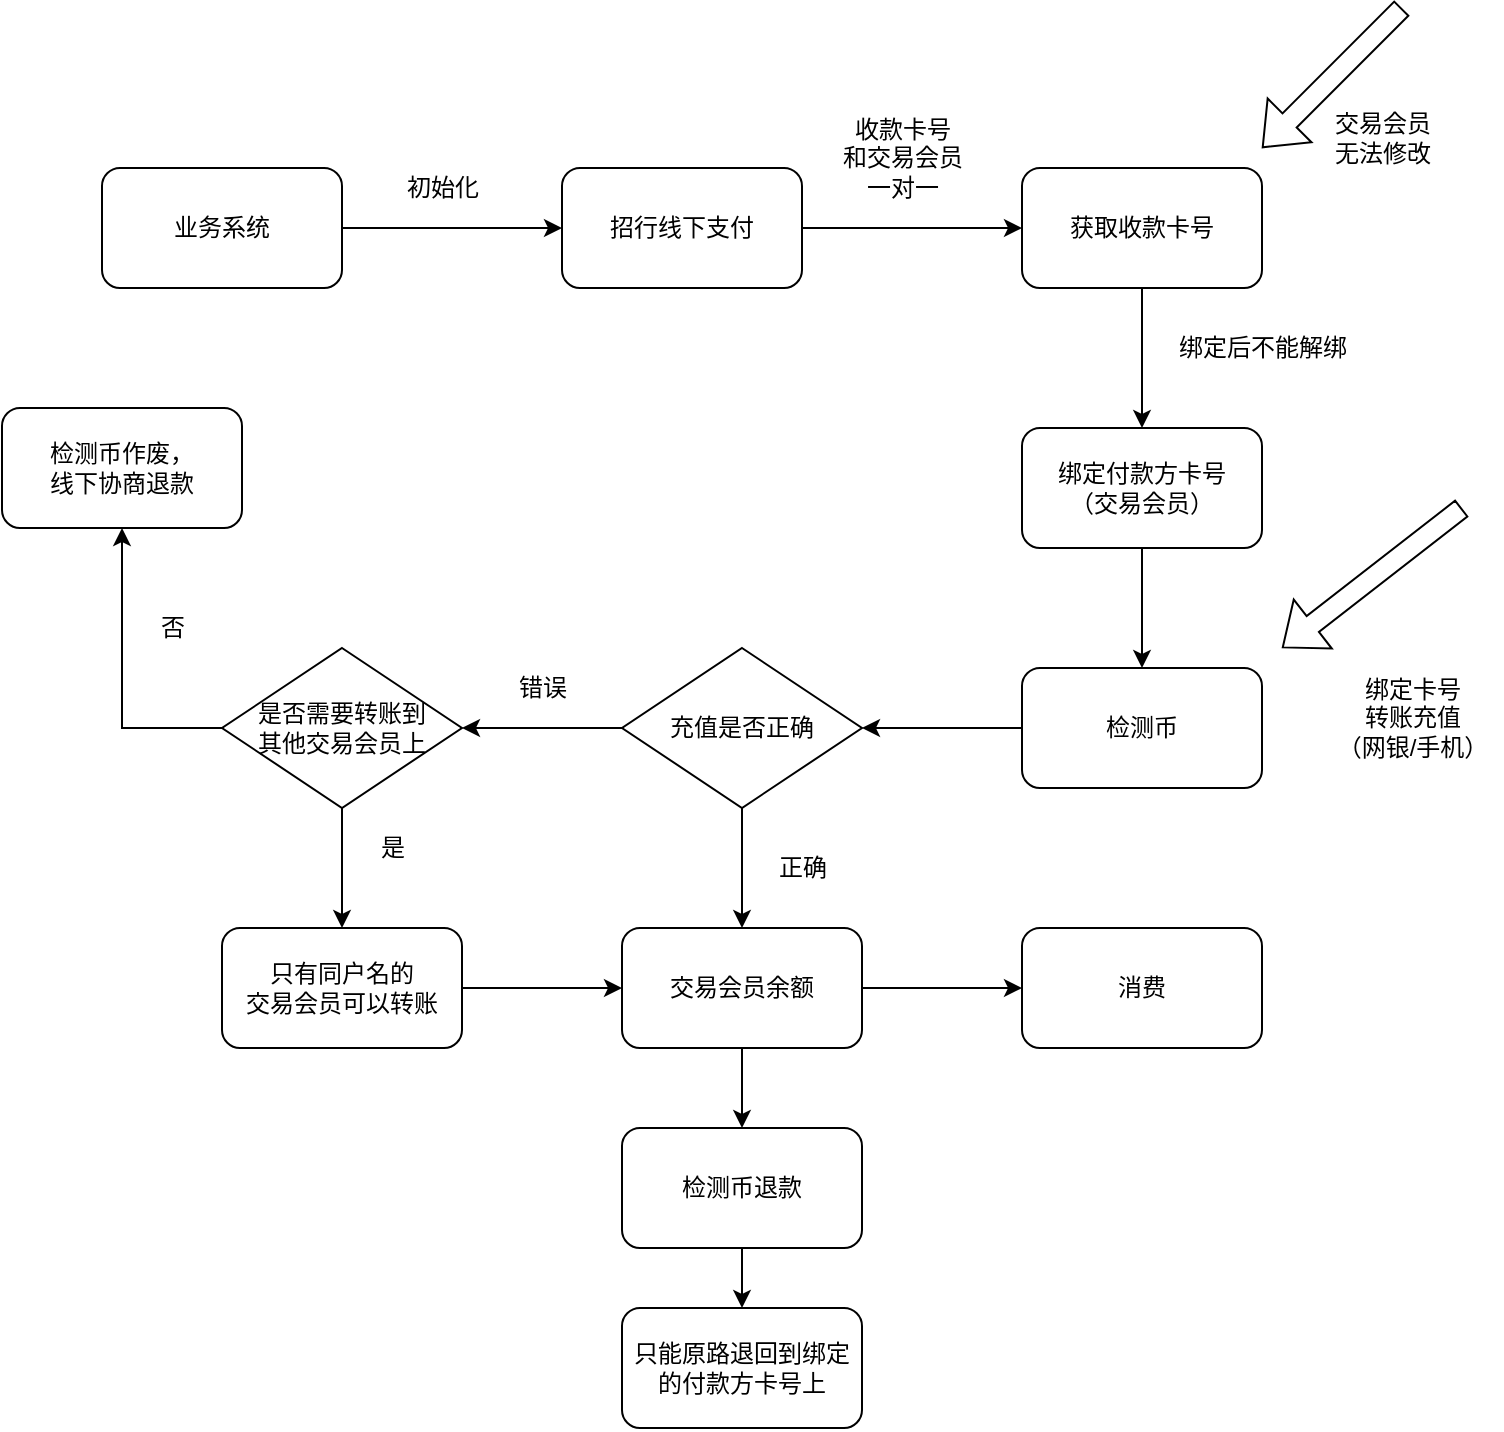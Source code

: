 <mxfile version="16.1.0" type="github">
  <diagram id="C5RBs43oDa-KdzZeNtuy" name="Page-1">
    <mxGraphModel dx="1330" dy="834" grid="1" gridSize="10" guides="1" tooltips="1" connect="1" arrows="1" fold="1" page="1" pageScale="1" pageWidth="827" pageHeight="1169" math="0" shadow="0">
      <root>
        <mxCell id="WIyWlLk6GJQsqaUBKTNV-0" />
        <mxCell id="WIyWlLk6GJQsqaUBKTNV-1" parent="WIyWlLk6GJQsqaUBKTNV-0" />
        <mxCell id="Su-YwAsmCwrDfq2_HWXV-2" style="edgeStyle=orthogonalEdgeStyle;rounded=0;orthogonalLoop=1;jettySize=auto;html=1;entryX=0;entryY=0.5;entryDx=0;entryDy=0;" edge="1" parent="WIyWlLk6GJQsqaUBKTNV-1" source="Su-YwAsmCwrDfq2_HWXV-0" target="Su-YwAsmCwrDfq2_HWXV-1">
          <mxGeometry relative="1" as="geometry" />
        </mxCell>
        <mxCell id="Su-YwAsmCwrDfq2_HWXV-0" value="业务系统" style="rounded=1;whiteSpace=wrap;html=1;" vertex="1" parent="WIyWlLk6GJQsqaUBKTNV-1">
          <mxGeometry x="80" y="110" width="120" height="60" as="geometry" />
        </mxCell>
        <mxCell id="Su-YwAsmCwrDfq2_HWXV-5" style="edgeStyle=orthogonalEdgeStyle;rounded=0;orthogonalLoop=1;jettySize=auto;html=1;entryX=0;entryY=0.5;entryDx=0;entryDy=0;" edge="1" parent="WIyWlLk6GJQsqaUBKTNV-1" source="Su-YwAsmCwrDfq2_HWXV-1" target="Su-YwAsmCwrDfq2_HWXV-4">
          <mxGeometry relative="1" as="geometry" />
        </mxCell>
        <mxCell id="Su-YwAsmCwrDfq2_HWXV-1" value="招行线下支付" style="rounded=1;whiteSpace=wrap;html=1;" vertex="1" parent="WIyWlLk6GJQsqaUBKTNV-1">
          <mxGeometry x="310" y="110" width="120" height="60" as="geometry" />
        </mxCell>
        <mxCell id="Su-YwAsmCwrDfq2_HWXV-3" value="初始化" style="text;html=1;resizable=0;autosize=1;align=center;verticalAlign=middle;points=[];fillColor=none;strokeColor=none;rounded=0;" vertex="1" parent="WIyWlLk6GJQsqaUBKTNV-1">
          <mxGeometry x="225" y="110" width="50" height="20" as="geometry" />
        </mxCell>
        <mxCell id="Su-YwAsmCwrDfq2_HWXV-17" value="" style="edgeStyle=orthogonalEdgeStyle;rounded=0;orthogonalLoop=1;jettySize=auto;html=1;" edge="1" parent="WIyWlLk6GJQsqaUBKTNV-1" source="Su-YwAsmCwrDfq2_HWXV-4" target="Su-YwAsmCwrDfq2_HWXV-16">
          <mxGeometry relative="1" as="geometry" />
        </mxCell>
        <mxCell id="Su-YwAsmCwrDfq2_HWXV-4" value="获取收款卡号" style="rounded=1;whiteSpace=wrap;html=1;" vertex="1" parent="WIyWlLk6GJQsqaUBKTNV-1">
          <mxGeometry x="540" y="110" width="120" height="60" as="geometry" />
        </mxCell>
        <mxCell id="Su-YwAsmCwrDfq2_HWXV-7" value="" style="shape=flexArrow;endArrow=classic;html=1;rounded=0;" edge="1" parent="WIyWlLk6GJQsqaUBKTNV-1">
          <mxGeometry width="50" height="50" relative="1" as="geometry">
            <mxPoint x="760" y="280" as="sourcePoint" />
            <mxPoint x="670" y="350" as="targetPoint" />
          </mxGeometry>
        </mxCell>
        <mxCell id="Su-YwAsmCwrDfq2_HWXV-8" value="收款卡号&lt;br&gt;和交易会员&lt;br&gt;一对一" style="text;html=1;resizable=0;autosize=1;align=center;verticalAlign=middle;points=[];fillColor=none;strokeColor=none;rounded=0;" vertex="1" parent="WIyWlLk6GJQsqaUBKTNV-1">
          <mxGeometry x="440" y="80" width="80" height="50" as="geometry" />
        </mxCell>
        <mxCell id="Su-YwAsmCwrDfq2_HWXV-9" value="绑定卡号&lt;br&gt;转账充值&lt;br&gt;（网银/手机）" style="text;html=1;resizable=0;autosize=1;align=center;verticalAlign=middle;points=[];fillColor=none;strokeColor=none;rounded=0;rotation=0;" vertex="1" parent="WIyWlLk6GJQsqaUBKTNV-1">
          <mxGeometry x="690" y="360" width="90" height="50" as="geometry" />
        </mxCell>
        <mxCell id="Su-YwAsmCwrDfq2_HWXV-20" value="" style="edgeStyle=orthogonalEdgeStyle;rounded=0;orthogonalLoop=1;jettySize=auto;html=1;" edge="1" parent="WIyWlLk6GJQsqaUBKTNV-1" source="Su-YwAsmCwrDfq2_HWXV-10" target="Su-YwAsmCwrDfq2_HWXV-13">
          <mxGeometry relative="1" as="geometry" />
        </mxCell>
        <mxCell id="Su-YwAsmCwrDfq2_HWXV-10" value="检测币" style="rounded=1;whiteSpace=wrap;html=1;" vertex="1" parent="WIyWlLk6GJQsqaUBKTNV-1">
          <mxGeometry x="540" y="360" width="120" height="60" as="geometry" />
        </mxCell>
        <mxCell id="Su-YwAsmCwrDfq2_HWXV-21" value="" style="edgeStyle=orthogonalEdgeStyle;rounded=0;orthogonalLoop=1;jettySize=auto;html=1;" edge="1" parent="WIyWlLk6GJQsqaUBKTNV-1" source="Su-YwAsmCwrDfq2_HWXV-13" target="Su-YwAsmCwrDfq2_HWXV-15">
          <mxGeometry relative="1" as="geometry" />
        </mxCell>
        <mxCell id="Su-YwAsmCwrDfq2_HWXV-24" value="" style="edgeStyle=orthogonalEdgeStyle;rounded=0;orthogonalLoop=1;jettySize=auto;html=1;" edge="1" parent="WIyWlLk6GJQsqaUBKTNV-1" source="Su-YwAsmCwrDfq2_HWXV-13">
          <mxGeometry relative="1" as="geometry">
            <mxPoint x="260" y="390" as="targetPoint" />
          </mxGeometry>
        </mxCell>
        <mxCell id="Su-YwAsmCwrDfq2_HWXV-13" value="充值是否正确" style="rhombus;whiteSpace=wrap;html=1;" vertex="1" parent="WIyWlLk6GJQsqaUBKTNV-1">
          <mxGeometry x="340" y="350" width="120" height="80" as="geometry" />
        </mxCell>
        <mxCell id="Su-YwAsmCwrDfq2_HWXV-35" value="" style="edgeStyle=orthogonalEdgeStyle;rounded=0;orthogonalLoop=1;jettySize=auto;html=1;" edge="1" parent="WIyWlLk6GJQsqaUBKTNV-1" source="Su-YwAsmCwrDfq2_HWXV-15" target="Su-YwAsmCwrDfq2_HWXV-34">
          <mxGeometry relative="1" as="geometry" />
        </mxCell>
        <mxCell id="Su-YwAsmCwrDfq2_HWXV-41" value="" style="edgeStyle=orthogonalEdgeStyle;rounded=0;orthogonalLoop=1;jettySize=auto;html=1;" edge="1" parent="WIyWlLk6GJQsqaUBKTNV-1" source="Su-YwAsmCwrDfq2_HWXV-15" target="Su-YwAsmCwrDfq2_HWXV-37">
          <mxGeometry relative="1" as="geometry" />
        </mxCell>
        <mxCell id="Su-YwAsmCwrDfq2_HWXV-15" value="交易会员余额" style="rounded=1;whiteSpace=wrap;html=1;" vertex="1" parent="WIyWlLk6GJQsqaUBKTNV-1">
          <mxGeometry x="340" y="490" width="120" height="60" as="geometry" />
        </mxCell>
        <mxCell id="Su-YwAsmCwrDfq2_HWXV-19" value="" style="edgeStyle=orthogonalEdgeStyle;rounded=0;orthogonalLoop=1;jettySize=auto;html=1;" edge="1" parent="WIyWlLk6GJQsqaUBKTNV-1" source="Su-YwAsmCwrDfq2_HWXV-16" target="Su-YwAsmCwrDfq2_HWXV-10">
          <mxGeometry relative="1" as="geometry" />
        </mxCell>
        <mxCell id="Su-YwAsmCwrDfq2_HWXV-16" value="绑定付款方卡号&lt;br&gt;（交易会员）" style="rounded=1;whiteSpace=wrap;html=1;direction=west;" vertex="1" parent="WIyWlLk6GJQsqaUBKTNV-1">
          <mxGeometry x="540" y="240" width="120" height="60" as="geometry" />
        </mxCell>
        <mxCell id="Su-YwAsmCwrDfq2_HWXV-18" value="绑定后不能解绑" style="text;html=1;resizable=0;autosize=1;align=center;verticalAlign=middle;points=[];fillColor=none;strokeColor=none;rounded=0;" vertex="1" parent="WIyWlLk6GJQsqaUBKTNV-1">
          <mxGeometry x="610" y="190" width="100" height="20" as="geometry" />
        </mxCell>
        <mxCell id="Su-YwAsmCwrDfq2_HWXV-22" value="正确" style="text;html=1;resizable=0;autosize=1;align=center;verticalAlign=middle;points=[];fillColor=none;strokeColor=none;rounded=0;" vertex="1" parent="WIyWlLk6GJQsqaUBKTNV-1">
          <mxGeometry x="410" y="450" width="40" height="20" as="geometry" />
        </mxCell>
        <mxCell id="Su-YwAsmCwrDfq2_HWXV-25" value="错误" style="text;html=1;resizable=0;autosize=1;align=center;verticalAlign=middle;points=[];fillColor=none;strokeColor=none;rounded=0;" vertex="1" parent="WIyWlLk6GJQsqaUBKTNV-1">
          <mxGeometry x="280" y="360" width="40" height="20" as="geometry" />
        </mxCell>
        <mxCell id="Su-YwAsmCwrDfq2_HWXV-31" value="" style="edgeStyle=orthogonalEdgeStyle;rounded=0;orthogonalLoop=1;jettySize=auto;html=1;" edge="1" parent="WIyWlLk6GJQsqaUBKTNV-1" source="Su-YwAsmCwrDfq2_HWXV-26" target="Su-YwAsmCwrDfq2_HWXV-30">
          <mxGeometry relative="1" as="geometry" />
        </mxCell>
        <mxCell id="Su-YwAsmCwrDfq2_HWXV-39" style="edgeStyle=orthogonalEdgeStyle;rounded=0;orthogonalLoop=1;jettySize=auto;html=1;entryX=0.5;entryY=1;entryDx=0;entryDy=0;" edge="1" parent="WIyWlLk6GJQsqaUBKTNV-1" source="Su-YwAsmCwrDfq2_HWXV-26" target="Su-YwAsmCwrDfq2_HWXV-38">
          <mxGeometry relative="1" as="geometry">
            <Array as="points">
              <mxPoint x="90" y="390" />
            </Array>
          </mxGeometry>
        </mxCell>
        <mxCell id="Su-YwAsmCwrDfq2_HWXV-26" value="是否需要转账到&lt;br&gt;其他交易会员上" style="rhombus;whiteSpace=wrap;html=1;" vertex="1" parent="WIyWlLk6GJQsqaUBKTNV-1">
          <mxGeometry x="140" y="350" width="120" height="80" as="geometry" />
        </mxCell>
        <mxCell id="Su-YwAsmCwrDfq2_HWXV-28" value="" style="shape=flexArrow;endArrow=classic;html=1;rounded=0;" edge="1" parent="WIyWlLk6GJQsqaUBKTNV-1">
          <mxGeometry width="50" height="50" relative="1" as="geometry">
            <mxPoint x="730" y="30" as="sourcePoint" />
            <mxPoint x="660" y="100" as="targetPoint" />
          </mxGeometry>
        </mxCell>
        <mxCell id="Su-YwAsmCwrDfq2_HWXV-29" value="交易会员&lt;br&gt;无法修改" style="text;html=1;resizable=0;autosize=1;align=center;verticalAlign=middle;points=[];fillColor=none;strokeColor=none;rounded=0;rotation=0;" vertex="1" parent="WIyWlLk6GJQsqaUBKTNV-1">
          <mxGeometry x="690" y="80" width="60" height="30" as="geometry" />
        </mxCell>
        <mxCell id="Su-YwAsmCwrDfq2_HWXV-33" value="" style="edgeStyle=orthogonalEdgeStyle;rounded=0;orthogonalLoop=1;jettySize=auto;html=1;" edge="1" parent="WIyWlLk6GJQsqaUBKTNV-1" source="Su-YwAsmCwrDfq2_HWXV-30" target="Su-YwAsmCwrDfq2_HWXV-15">
          <mxGeometry relative="1" as="geometry" />
        </mxCell>
        <mxCell id="Su-YwAsmCwrDfq2_HWXV-30" value="只有同户名的&lt;br&gt;交易会员可以转账" style="rounded=1;whiteSpace=wrap;html=1;" vertex="1" parent="WIyWlLk6GJQsqaUBKTNV-1">
          <mxGeometry x="140" y="490" width="120" height="60" as="geometry" />
        </mxCell>
        <mxCell id="Su-YwAsmCwrDfq2_HWXV-32" value="是" style="text;html=1;resizable=0;autosize=1;align=center;verticalAlign=middle;points=[];fillColor=none;strokeColor=none;rounded=0;" vertex="1" parent="WIyWlLk6GJQsqaUBKTNV-1">
          <mxGeometry x="210" y="440" width="30" height="20" as="geometry" />
        </mxCell>
        <mxCell id="Su-YwAsmCwrDfq2_HWXV-34" value="消费" style="rounded=1;whiteSpace=wrap;html=1;" vertex="1" parent="WIyWlLk6GJQsqaUBKTNV-1">
          <mxGeometry x="540" y="490" width="120" height="60" as="geometry" />
        </mxCell>
        <mxCell id="Su-YwAsmCwrDfq2_HWXV-43" value="" style="edgeStyle=orthogonalEdgeStyle;rounded=0;orthogonalLoop=1;jettySize=auto;html=1;" edge="1" parent="WIyWlLk6GJQsqaUBKTNV-1" source="Su-YwAsmCwrDfq2_HWXV-37" target="Su-YwAsmCwrDfq2_HWXV-42">
          <mxGeometry relative="1" as="geometry" />
        </mxCell>
        <mxCell id="Su-YwAsmCwrDfq2_HWXV-37" value="检测币退款" style="rounded=1;whiteSpace=wrap;html=1;" vertex="1" parent="WIyWlLk6GJQsqaUBKTNV-1">
          <mxGeometry x="340" y="590" width="120" height="60" as="geometry" />
        </mxCell>
        <mxCell id="Su-YwAsmCwrDfq2_HWXV-38" value="检测币作废，&lt;br&gt;线下协商退款" style="rounded=1;whiteSpace=wrap;html=1;" vertex="1" parent="WIyWlLk6GJQsqaUBKTNV-1">
          <mxGeometry x="30" y="230" width="120" height="60" as="geometry" />
        </mxCell>
        <mxCell id="Su-YwAsmCwrDfq2_HWXV-40" value="否" style="text;html=1;resizable=0;autosize=1;align=center;verticalAlign=middle;points=[];fillColor=none;strokeColor=none;rounded=0;" vertex="1" parent="WIyWlLk6GJQsqaUBKTNV-1">
          <mxGeometry x="100" y="330" width="30" height="20" as="geometry" />
        </mxCell>
        <mxCell id="Su-YwAsmCwrDfq2_HWXV-42" value="只能原路退回到绑定的付款方卡号上" style="rounded=1;whiteSpace=wrap;html=1;" vertex="1" parent="WIyWlLk6GJQsqaUBKTNV-1">
          <mxGeometry x="340" y="680" width="120" height="60" as="geometry" />
        </mxCell>
      </root>
    </mxGraphModel>
  </diagram>
</mxfile>
